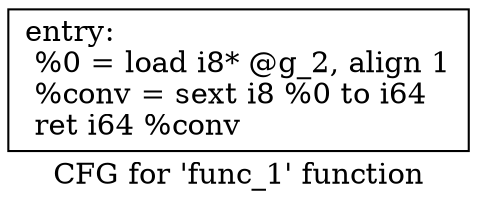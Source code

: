 digraph "CFG for 'func_1' function" {
	label="CFG for 'func_1' function";

	Node0xba86730 [shape=record,label="{entry:\l  %0 = load i8* @g_2, align 1\l  %conv = sext i8 %0 to i64\l  ret i64 %conv\l}"];
}
